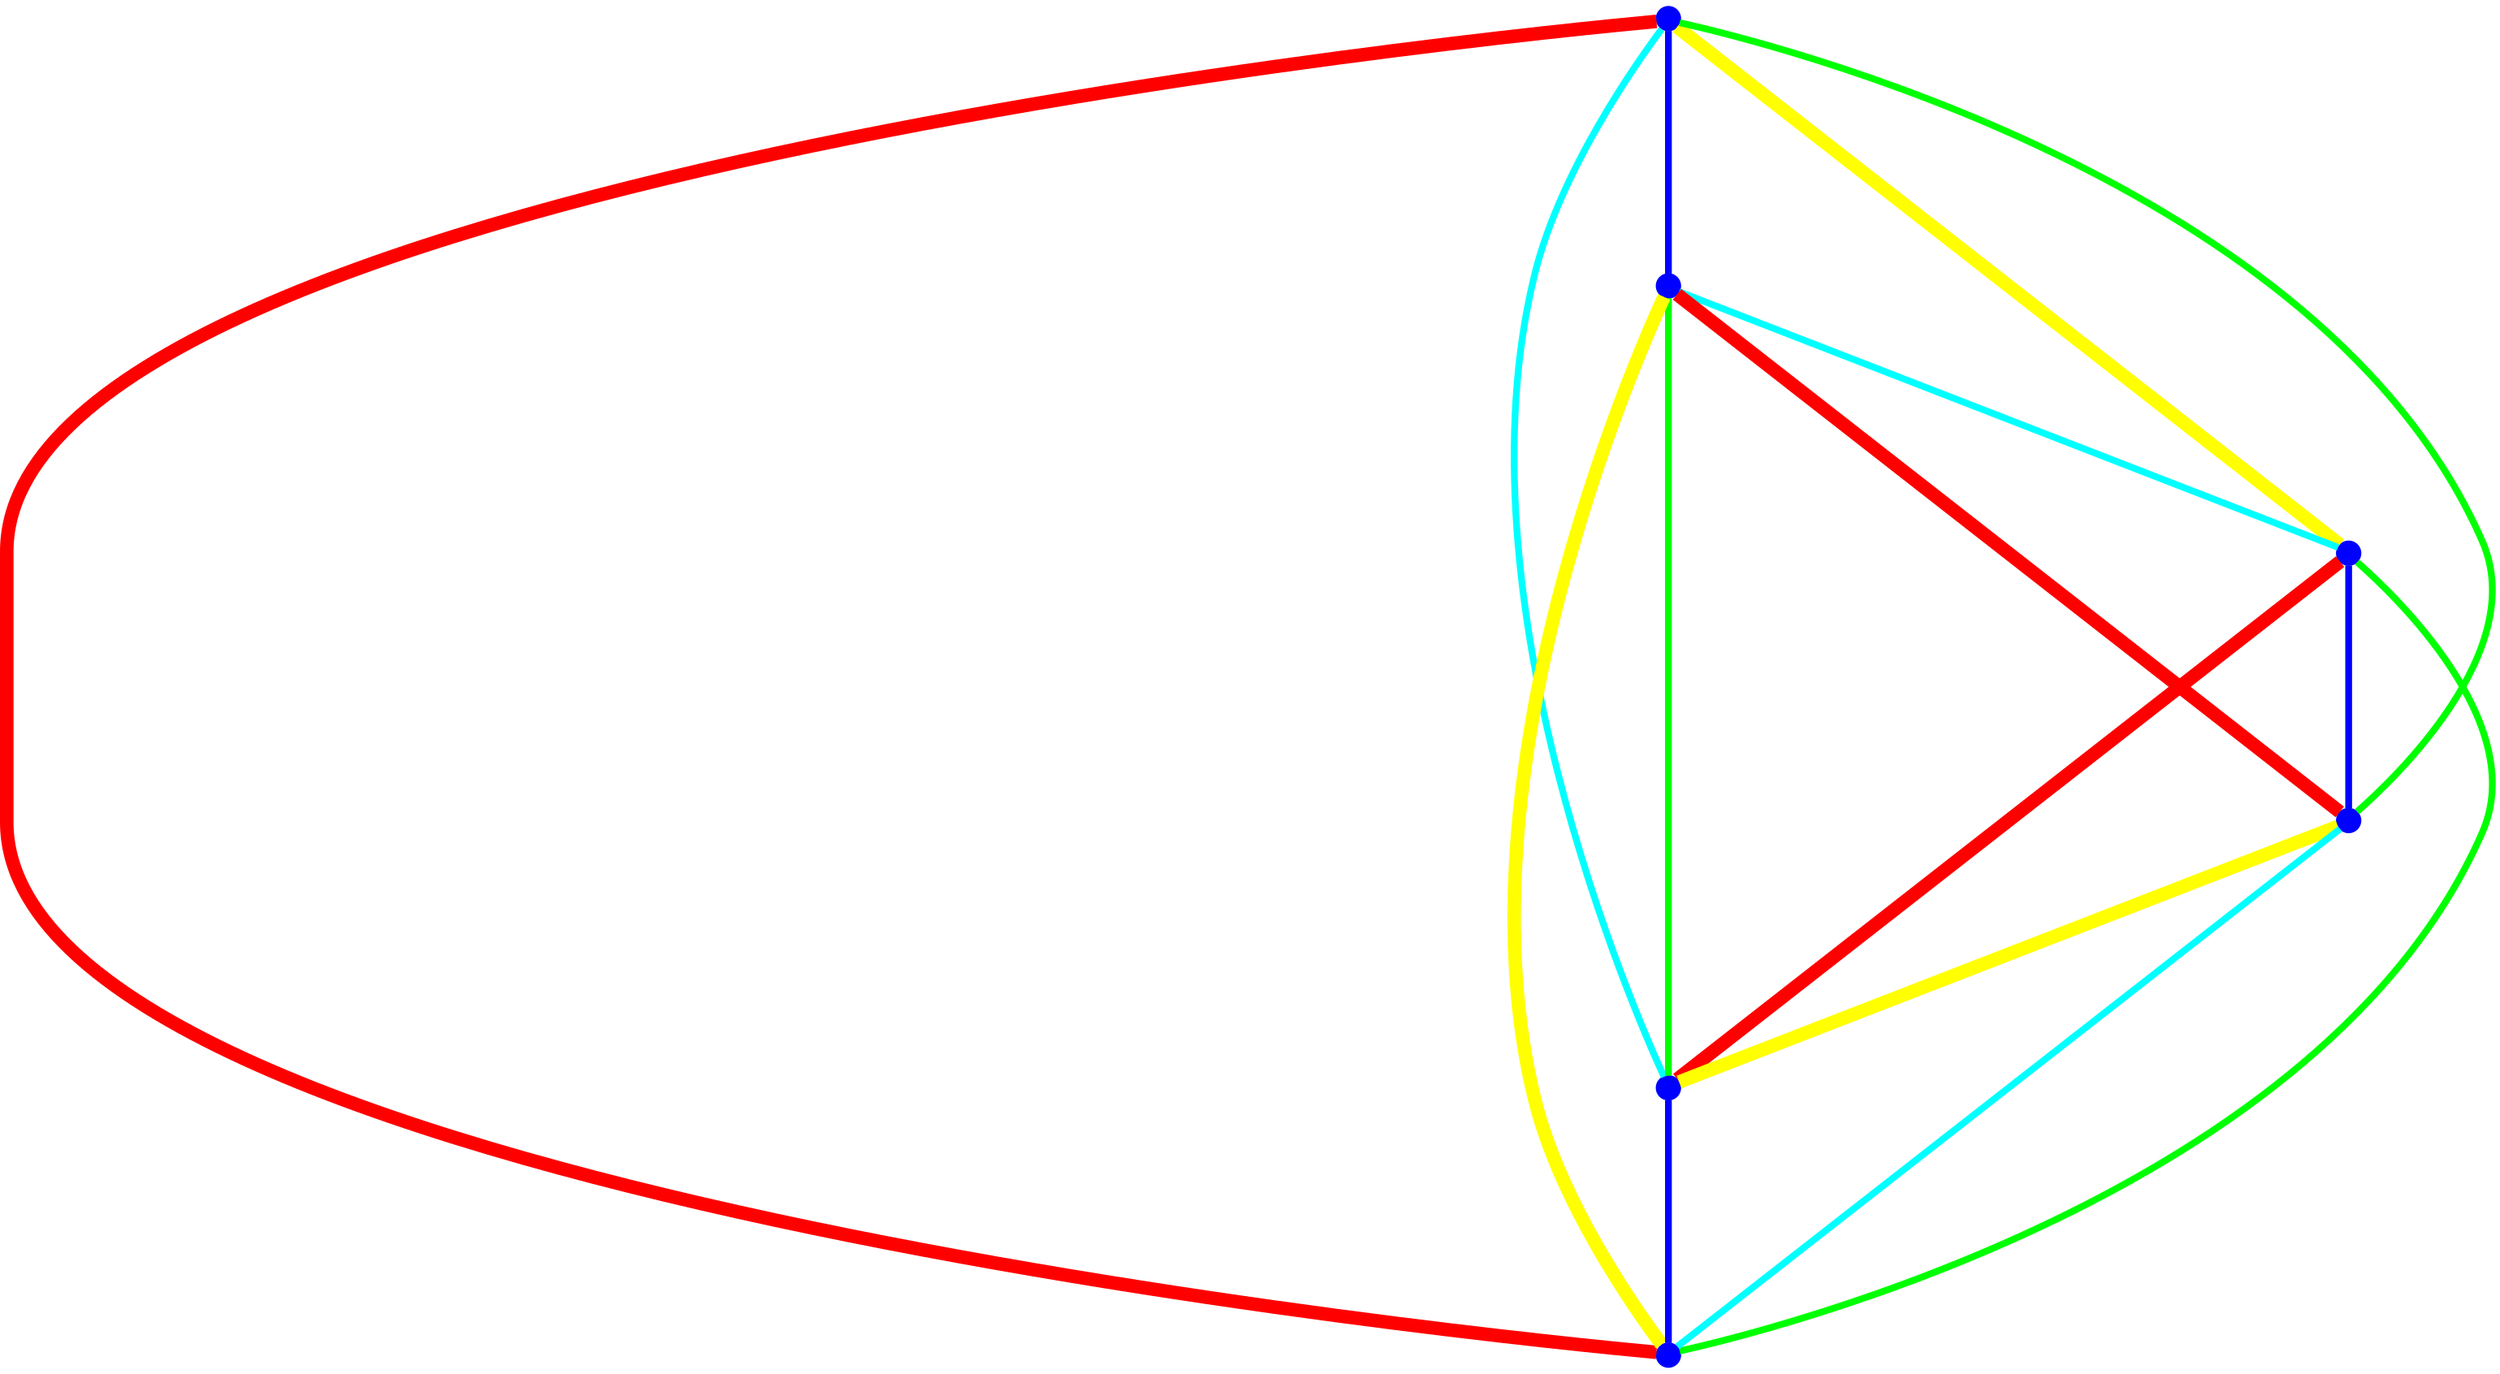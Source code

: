 graph {
ranksep=2
nodesep=2
node [label="" shape=circle style=filled fixedsize=true color=blue fillcolor=blue width=0.2];
"1" -- "2" [style="solid",penwidth="4",color="blue"];
"1" -- "3" [style="solid",penwidth="8",color="yellow"];
"1" -- "4" [style="solid",penwidth="4",color="green"];
"1" -- "5" [style="solid",penwidth="4",color="cyan"];
"1" -- "6" [style="solid",penwidth="8",color="red"];
"2" -- "3" [style="solid",penwidth="4",color="cyan"];
"2" -- "4" [style="solid",penwidth="8",color="red"];
"2" -- "5" [style="solid",penwidth="4",color="green"];
"2" -- "6" [style="solid",penwidth="8",color="yellow"];
"3" -- "4" [style="solid",penwidth="4",color="blue"];
"3" -- "5" [style="solid",penwidth="8",color="red"];
"3" -- "6" [style="solid",penwidth="4",color="green"];
"4" -- "5" [style="solid",penwidth="8",color="yellow"];
"4" -- "6" [style="solid",penwidth="4",color="cyan"];
"5" -- "6" [style="solid",penwidth="4",color="blue"];
}

